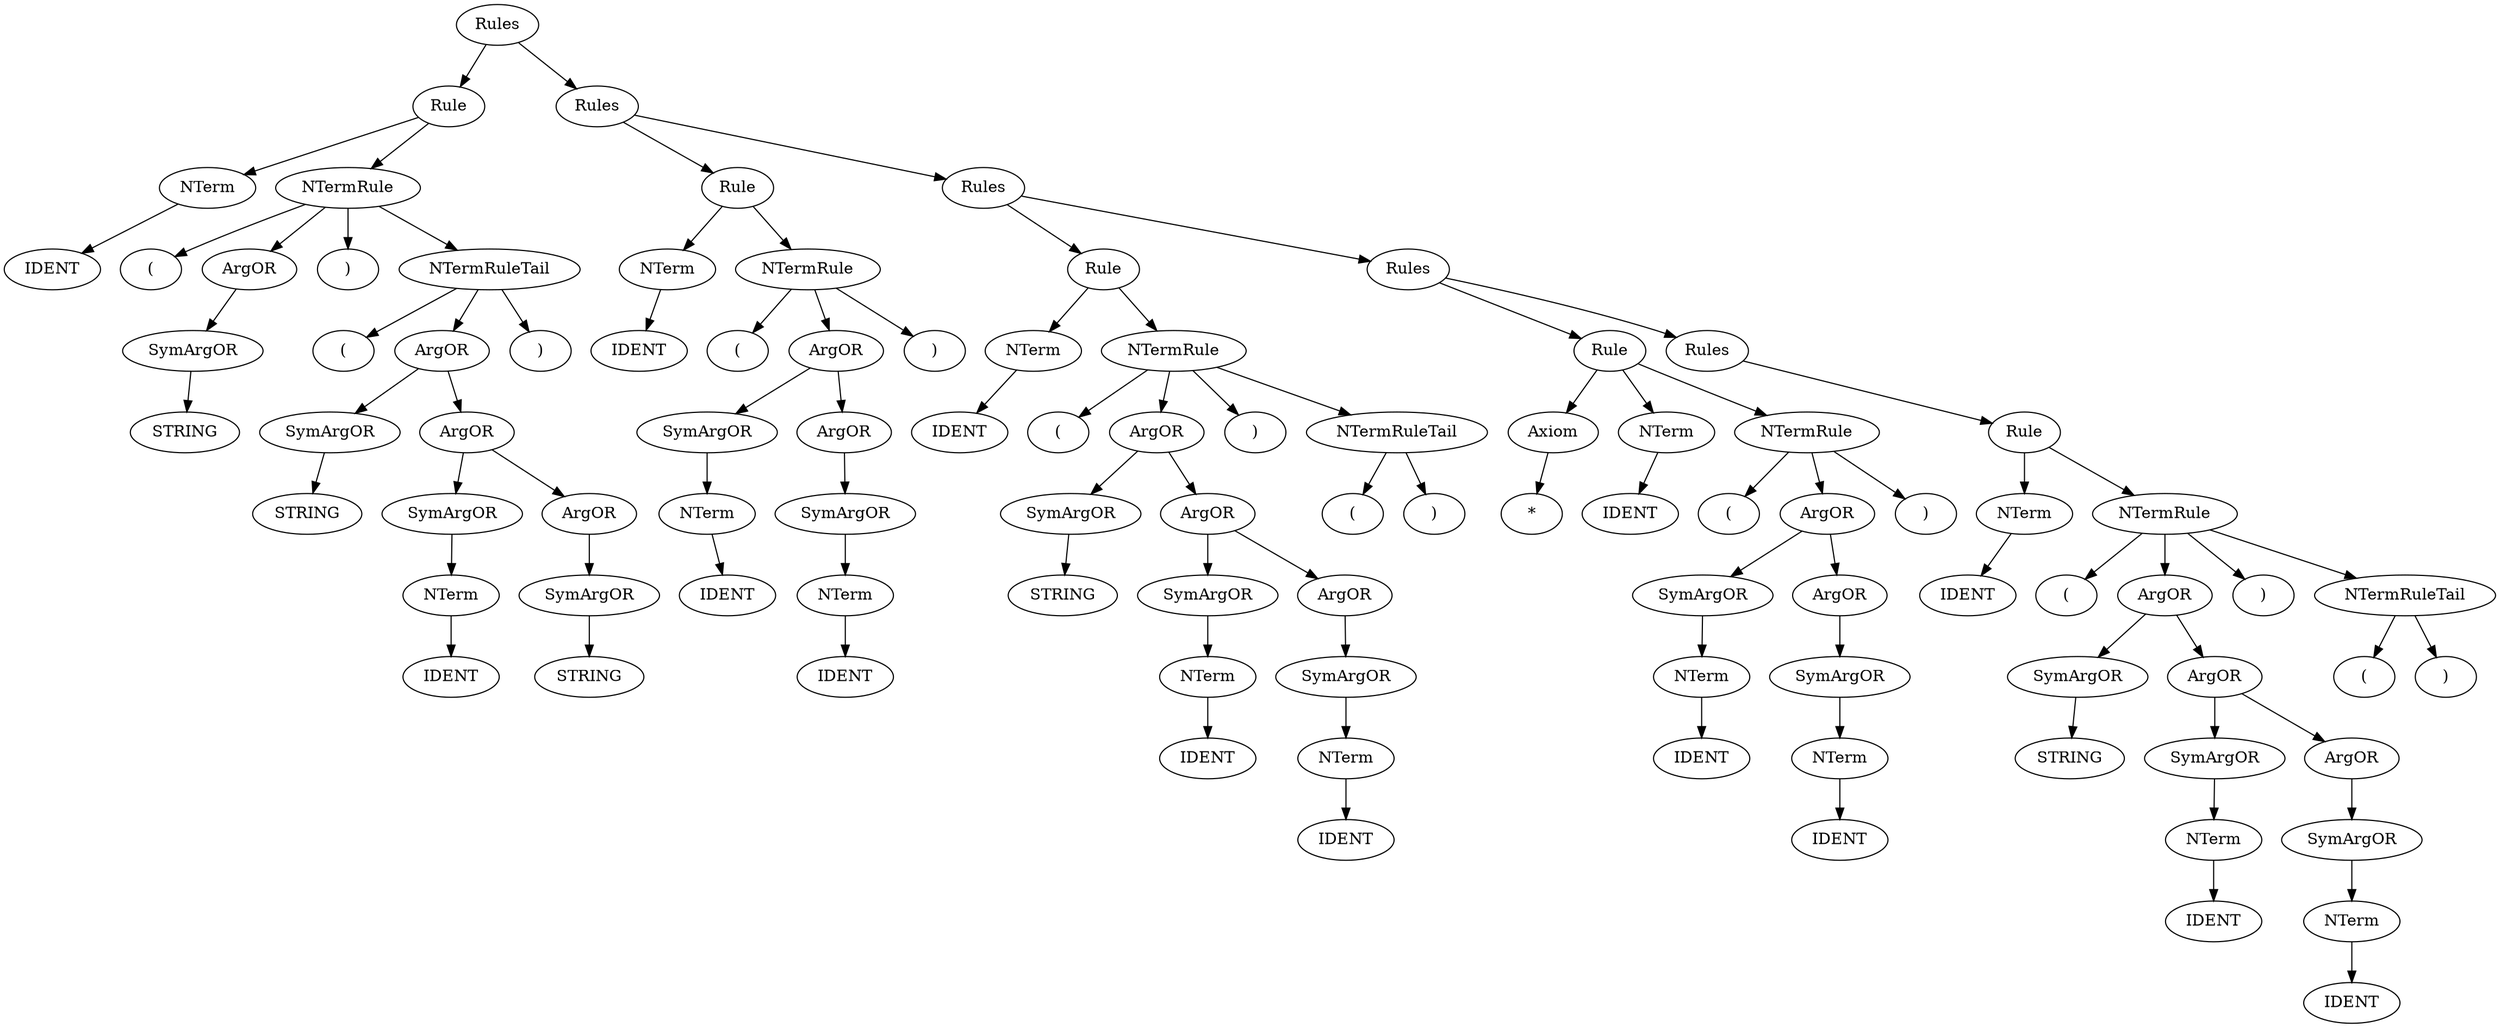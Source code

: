 digraph G {
0 [label="Rules"]
0->1
1 [label="Rule"]
1->2
2 [label="NTerm"]
2->3
3 [label="IDENT"]
1->4
4 [label="NTermRule"]
4->5
5 [label="("]
4->6
6 [label="ArgOR"]
6->7
7 [label="SymArgOR"]
7->8
8 [label="STRING"]
4->9
9 [label=")"]
4->10
10 [label="NTermRuleTail"]
10->11
11 [label="("]
10->12
12 [label="ArgOR"]
12->13
13 [label="SymArgOR"]
13->14
14 [label="STRING"]
12->15
15 [label="ArgOR"]
15->16
16 [label="SymArgOR"]
16->17
17 [label="NTerm"]
17->18
18 [label="IDENT"]
15->19
19 [label="ArgOR"]
19->20
20 [label="SymArgOR"]
20->21
21 [label="STRING"]
{ rank=same; 16 -> 19 [style=invis] }
{ rank=same; 13 -> 15 [style=invis] }
10->22
22 [label=")"]
{ rank=same; 11 -> 12 -> 22 [style=invis] }
{ rank=same; 5 -> 6 -> 9 -> 10 [style=invis] }
{ rank=same; 2 -> 4 [style=invis] }
0->23
23 [label="Rules"]
23->24
24 [label="Rule"]
24->25
25 [label="NTerm"]
25->26
26 [label="IDENT"]
24->27
27 [label="NTermRule"]
27->28
28 [label="("]
27->29
29 [label="ArgOR"]
29->30
30 [label="SymArgOR"]
30->31
31 [label="NTerm"]
31->32
32 [label="IDENT"]
29->33
33 [label="ArgOR"]
33->34
34 [label="SymArgOR"]
34->35
35 [label="NTerm"]
35->36
36 [label="IDENT"]
{ rank=same; 30 -> 33 [style=invis] }
27->37
37 [label=")"]
{ rank=same; 28 -> 29 -> 37 [style=invis] }
{ rank=same; 25 -> 27 [style=invis] }
23->38
38 [label="Rules"]
38->39
39 [label="Rule"]
39->40
40 [label="NTerm"]
40->41
41 [label="IDENT"]
39->42
42 [label="NTermRule"]
42->43
43 [label="("]
42->44
44 [label="ArgOR"]
44->45
45 [label="SymArgOR"]
45->46
46 [label="STRING"]
44->47
47 [label="ArgOR"]
47->48
48 [label="SymArgOR"]
48->49
49 [label="NTerm"]
49->50
50 [label="IDENT"]
47->51
51 [label="ArgOR"]
51->52
52 [label="SymArgOR"]
52->53
53 [label="NTerm"]
53->54
54 [label="IDENT"]
{ rank=same; 48 -> 51 [style=invis] }
{ rank=same; 45 -> 47 [style=invis] }
42->55
55 [label=")"]
42->56
56 [label="NTermRuleTail"]
56->57
57 [label="("]
56->58
58 [label=")"]
{ rank=same; 57 -> 58 [style=invis] }
{ rank=same; 43 -> 44 -> 55 -> 56 [style=invis] }
{ rank=same; 40 -> 42 [style=invis] }
38->59
59 [label="Rules"]
59->60
60 [label="Rule"]
60->61
61 [label="Axiom"]
61->62
62 [label="*"]
60->63
63 [label="NTerm"]
63->64
64 [label="IDENT"]
60->65
65 [label="NTermRule"]
65->66
66 [label="("]
65->67
67 [label="ArgOR"]
67->68
68 [label="SymArgOR"]
68->69
69 [label="NTerm"]
69->70
70 [label="IDENT"]
67->71
71 [label="ArgOR"]
71->72
72 [label="SymArgOR"]
72->73
73 [label="NTerm"]
73->74
74 [label="IDENT"]
{ rank=same; 68 -> 71 [style=invis] }
65->75
75 [label=")"]
{ rank=same; 66 -> 67 -> 75 [style=invis] }
{ rank=same; 61 -> 63 -> 65 [style=invis] }
59->76
76 [label="Rules"]
76->77
77 [label="Rule"]
77->78
78 [label="NTerm"]
78->79
79 [label="IDENT"]
77->80
80 [label="NTermRule"]
80->81
81 [label="("]
80->82
82 [label="ArgOR"]
82->83
83 [label="SymArgOR"]
83->84
84 [label="STRING"]
82->85
85 [label="ArgOR"]
85->86
86 [label="SymArgOR"]
86->87
87 [label="NTerm"]
87->88
88 [label="IDENT"]
85->89
89 [label="ArgOR"]
89->90
90 [label="SymArgOR"]
90->91
91 [label="NTerm"]
91->92
92 [label="IDENT"]
{ rank=same; 86 -> 89 [style=invis] }
{ rank=same; 83 -> 85 [style=invis] }
80->93
93 [label=")"]
80->94
94 [label="NTermRuleTail"]
94->95
95 [label="("]
94->96
96 [label=")"]
{ rank=same; 95 -> 96 [style=invis] }
{ rank=same; 81 -> 82 -> 93 -> 94 [style=invis] }
{ rank=same; 78 -> 80 [style=invis] }
{ rank=same; 60 -> 76 [style=invis] }
{ rank=same; 39 -> 59 [style=invis] }
{ rank=same; 24 -> 38 [style=invis] }
{ rank=same; 1 -> 23 [style=invis] }
}
